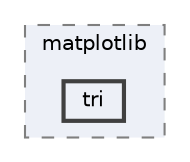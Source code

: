 digraph "/home/jam/Research/IRES-2025/dev/src/llm-scripts/testing/hypothesis-testing/hyp-env/lib/python3.12/site-packages/matplotlib/tri"
{
 // LATEX_PDF_SIZE
  bgcolor="transparent";
  edge [fontname=Helvetica,fontsize=10,labelfontname=Helvetica,labelfontsize=10];
  node [fontname=Helvetica,fontsize=10,shape=box,height=0.2,width=0.4];
  compound=true
  subgraph clusterdir_b7d6549aff4d72877f68c88558aeb595 {
    graph [ bgcolor="#edf0f7", pencolor="grey50", label="matplotlib", fontname=Helvetica,fontsize=10 style="filled,dashed", URL="dir_b7d6549aff4d72877f68c88558aeb595.html",tooltip=""]
  dir_368db23c742c790e1d30bb321cccc7f2 [label="tri", fillcolor="#edf0f7", color="grey25", style="filled,bold", URL="dir_368db23c742c790e1d30bb321cccc7f2.html",tooltip=""];
  }
}
